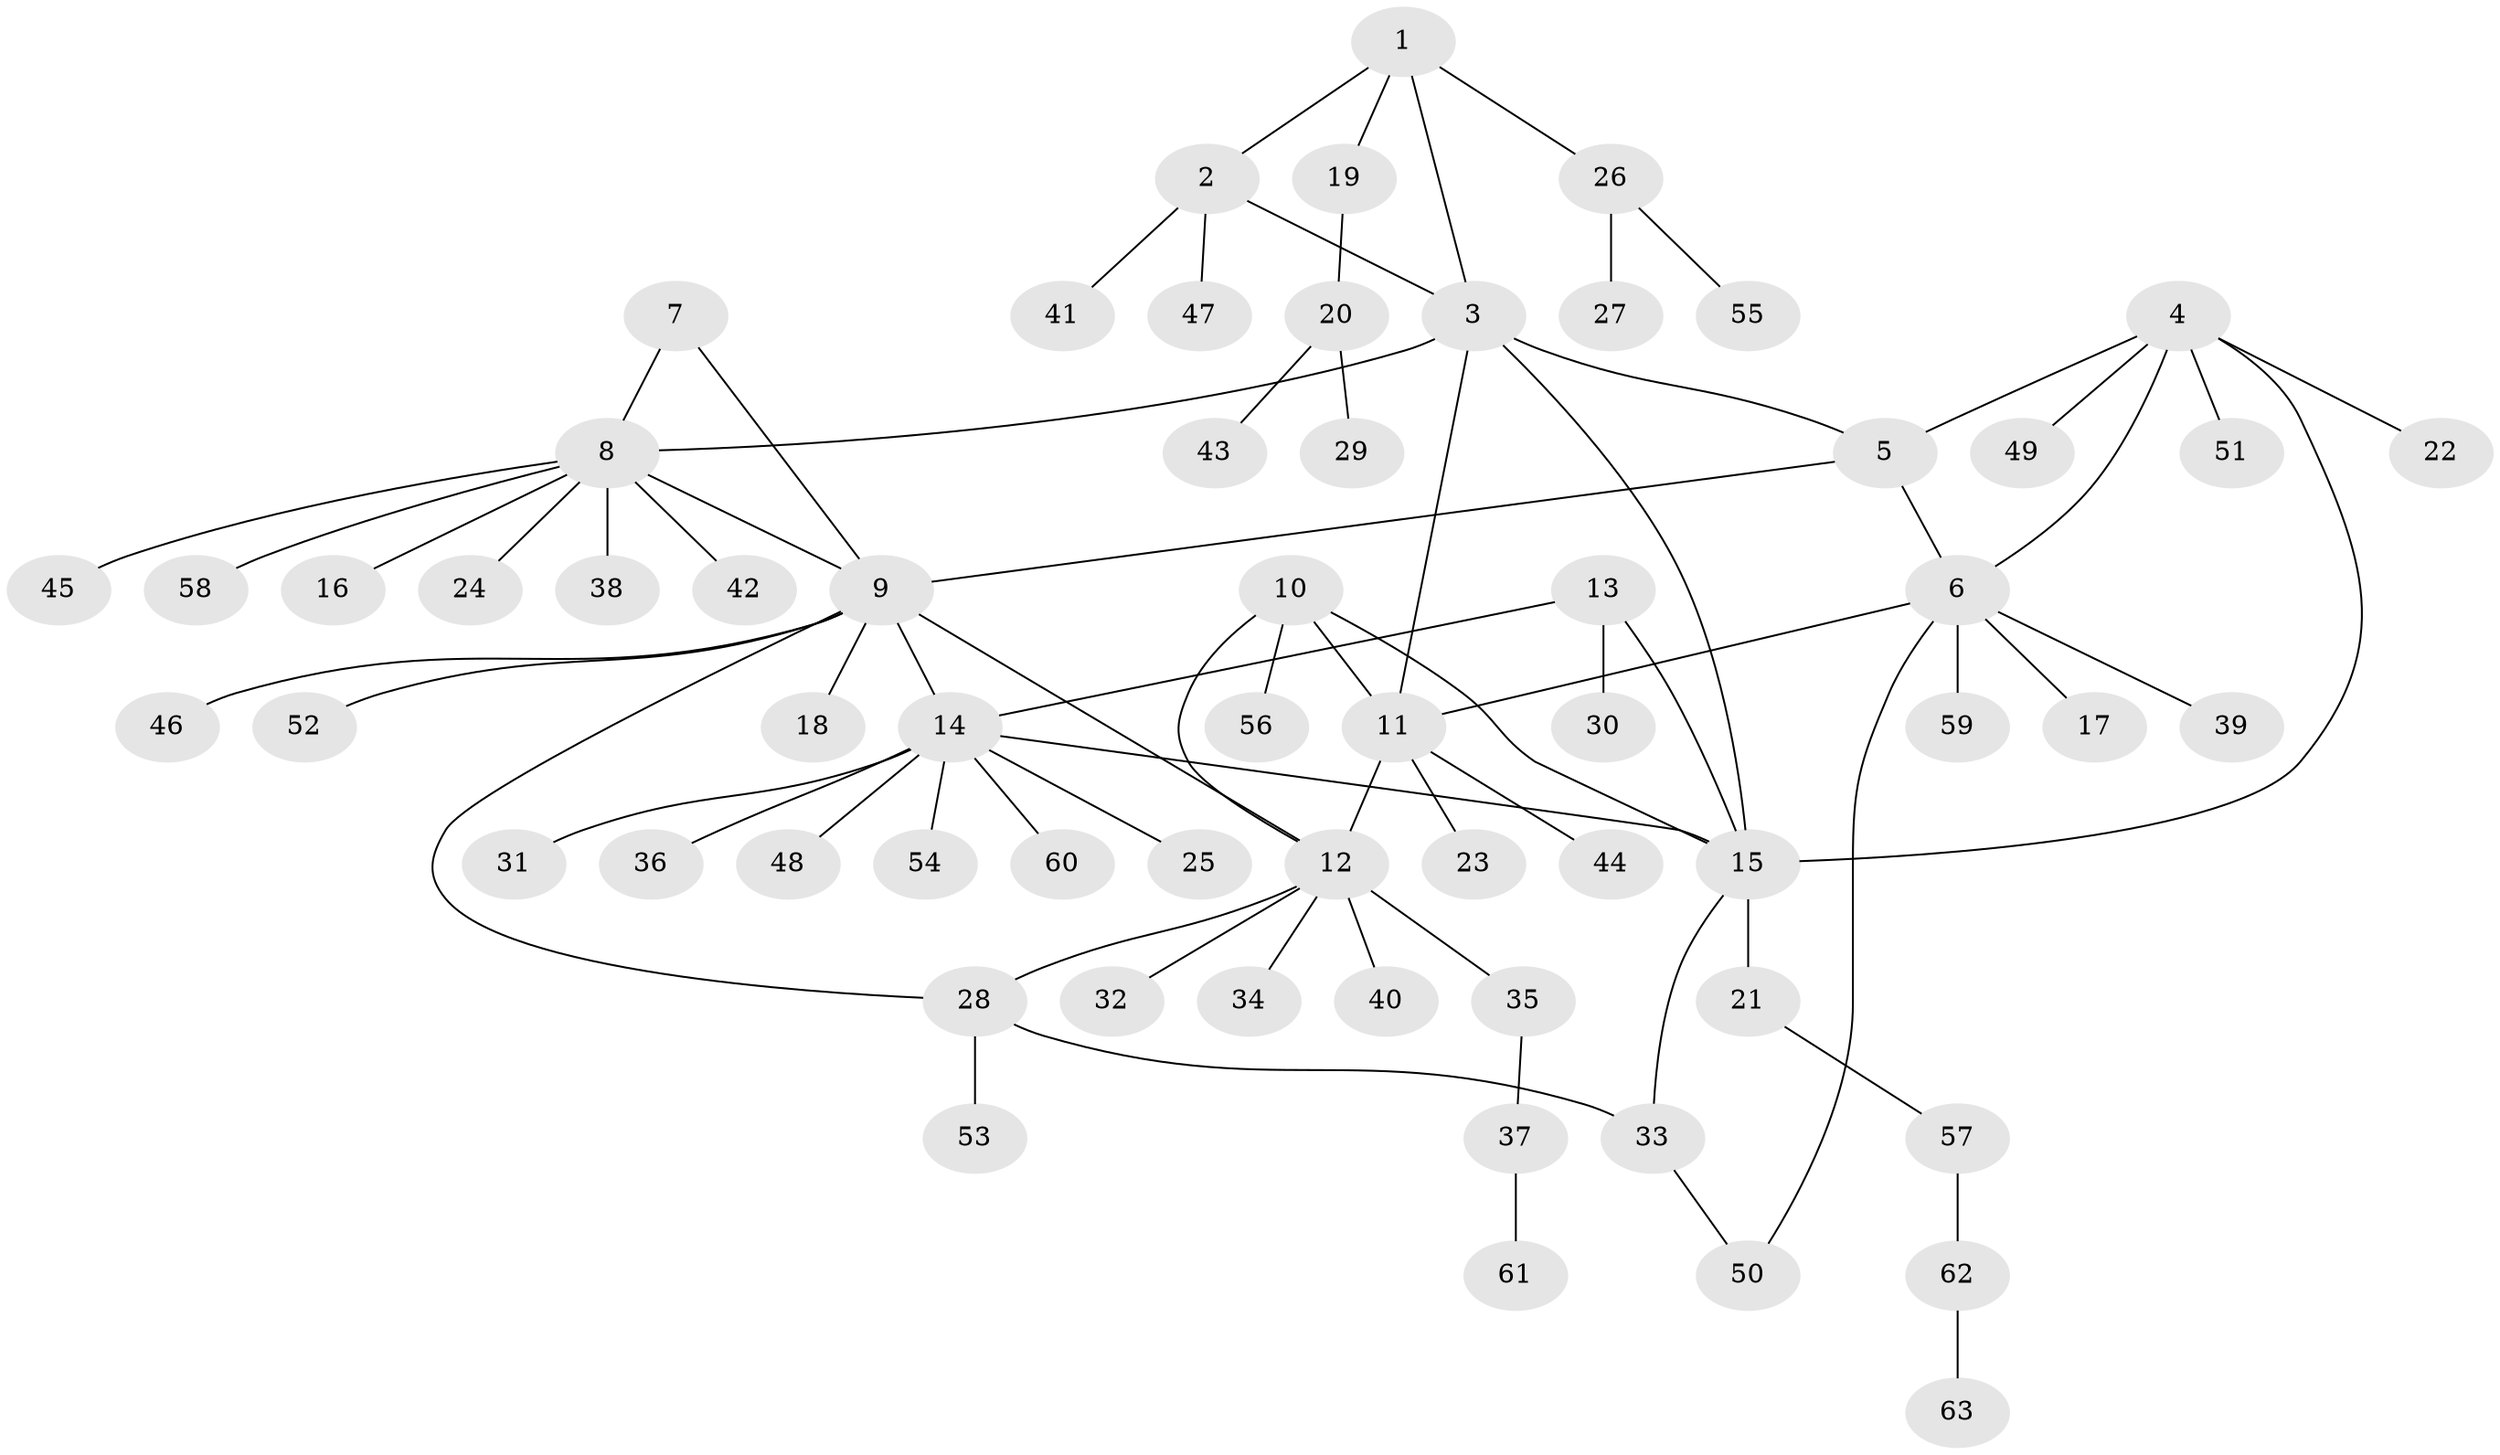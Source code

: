 // coarse degree distribution, {1: 0.8, 6: 0.04, 13: 0.04, 3: 0.08, 5: 0.04}
// Generated by graph-tools (version 1.1) at 2025/57/03/04/25 21:57:26]
// undirected, 63 vertices, 76 edges
graph export_dot {
graph [start="1"]
  node [color=gray90,style=filled];
  1;
  2;
  3;
  4;
  5;
  6;
  7;
  8;
  9;
  10;
  11;
  12;
  13;
  14;
  15;
  16;
  17;
  18;
  19;
  20;
  21;
  22;
  23;
  24;
  25;
  26;
  27;
  28;
  29;
  30;
  31;
  32;
  33;
  34;
  35;
  36;
  37;
  38;
  39;
  40;
  41;
  42;
  43;
  44;
  45;
  46;
  47;
  48;
  49;
  50;
  51;
  52;
  53;
  54;
  55;
  56;
  57;
  58;
  59;
  60;
  61;
  62;
  63;
  1 -- 2;
  1 -- 3;
  1 -- 19;
  1 -- 26;
  2 -- 3;
  2 -- 41;
  2 -- 47;
  3 -- 5;
  3 -- 8;
  3 -- 11;
  3 -- 15;
  4 -- 5;
  4 -- 6;
  4 -- 15;
  4 -- 22;
  4 -- 49;
  4 -- 51;
  5 -- 6;
  5 -- 9;
  6 -- 11;
  6 -- 17;
  6 -- 39;
  6 -- 50;
  6 -- 59;
  7 -- 8;
  7 -- 9;
  8 -- 9;
  8 -- 16;
  8 -- 24;
  8 -- 38;
  8 -- 42;
  8 -- 45;
  8 -- 58;
  9 -- 12;
  9 -- 14;
  9 -- 18;
  9 -- 28;
  9 -- 46;
  9 -- 52;
  10 -- 11;
  10 -- 12;
  10 -- 15;
  10 -- 56;
  11 -- 12;
  11 -- 23;
  11 -- 44;
  12 -- 28;
  12 -- 32;
  12 -- 34;
  12 -- 35;
  12 -- 40;
  13 -- 14;
  13 -- 15;
  13 -- 30;
  14 -- 15;
  14 -- 25;
  14 -- 31;
  14 -- 36;
  14 -- 48;
  14 -- 54;
  14 -- 60;
  15 -- 21;
  15 -- 33;
  19 -- 20;
  20 -- 29;
  20 -- 43;
  21 -- 57;
  26 -- 27;
  26 -- 55;
  28 -- 33;
  28 -- 53;
  33 -- 50;
  35 -- 37;
  37 -- 61;
  57 -- 62;
  62 -- 63;
}
